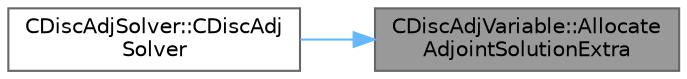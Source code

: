 digraph "CDiscAdjVariable::AllocateAdjointSolutionExtra"
{
 // LATEX_PDF_SIZE
  bgcolor="transparent";
  edge [fontname=Helvetica,fontsize=10,labelfontname=Helvetica,labelfontsize=10];
  node [fontname=Helvetica,fontsize=10,shape=box,height=0.2,width=0.4];
  rankdir="RL";
  Node1 [id="Node000001",label="CDiscAdjVariable::Allocate\lAdjointSolutionExtra",height=0.2,width=0.4,color="gray40", fillcolor="grey60", style="filled", fontcolor="black",tooltip="Allocate extra adjoint variables."];
  Node1 -> Node2 [id="edge1_Node000001_Node000002",dir="back",color="steelblue1",style="solid",tooltip=" "];
  Node2 [id="Node000002",label="CDiscAdjSolver::CDiscAdj\lSolver",height=0.2,width=0.4,color="grey40", fillcolor="white", style="filled",URL="$classCDiscAdjSolver.html#aa229f12a021f2b1a7b4467fe000dc0b9",tooltip=" "];
}
